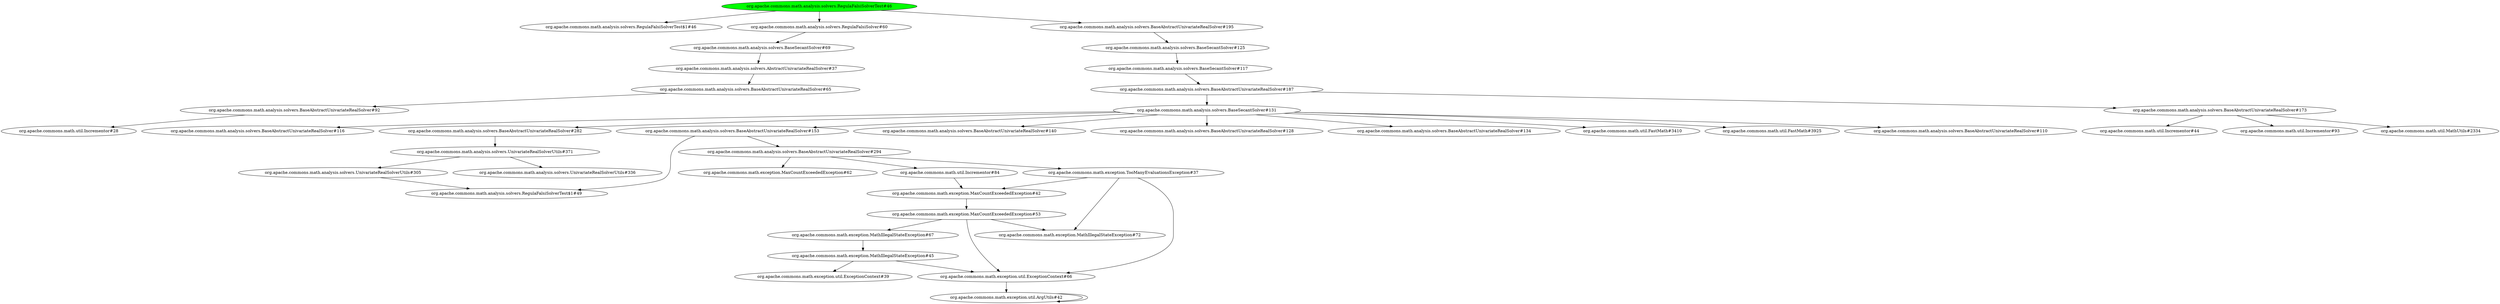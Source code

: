 digraph "cg/org.apache.commons.math.analysis.solvers.RegulaFalsiSolverTest#46"
{
	"org.apache.commons.math.analysis.solvers.RegulaFalsiSolverTest#46" [style=filled,fillcolor=green];
	"org.apache.commons.math.analysis.solvers.RegulaFalsiSolverTest#46" -> "org.apache.commons.math.analysis.solvers.RegulaFalsiSolverTest$1#46";
	"org.apache.commons.math.analysis.solvers.RegulaFalsiSolverTest#46" -> "org.apache.commons.math.analysis.solvers.RegulaFalsiSolver#60";
	"org.apache.commons.math.analysis.solvers.RegulaFalsiSolver#60" -> "org.apache.commons.math.analysis.solvers.BaseSecantSolver#69";
	"org.apache.commons.math.analysis.solvers.BaseSecantSolver#69" -> "org.apache.commons.math.analysis.solvers.AbstractUnivariateRealSolver#37";
	"org.apache.commons.math.analysis.solvers.AbstractUnivariateRealSolver#37" -> "org.apache.commons.math.analysis.solvers.BaseAbstractUnivariateRealSolver#65";
	"org.apache.commons.math.analysis.solvers.BaseAbstractUnivariateRealSolver#65" -> "org.apache.commons.math.analysis.solvers.BaseAbstractUnivariateRealSolver#92";
	"org.apache.commons.math.analysis.solvers.BaseAbstractUnivariateRealSolver#92" -> "org.apache.commons.math.util.Incrementor#28";
	"org.apache.commons.math.analysis.solvers.RegulaFalsiSolverTest#46" -> "org.apache.commons.math.analysis.solvers.BaseAbstractUnivariateRealSolver#195";
	"org.apache.commons.math.analysis.solvers.BaseAbstractUnivariateRealSolver#195" -> "org.apache.commons.math.analysis.solvers.BaseSecantSolver#125";
	"org.apache.commons.math.analysis.solvers.BaseSecantSolver#125" -> "org.apache.commons.math.analysis.solvers.BaseSecantSolver#117";
	"org.apache.commons.math.analysis.solvers.BaseSecantSolver#117" -> "org.apache.commons.math.analysis.solvers.BaseAbstractUnivariateRealSolver#187";
	"org.apache.commons.math.analysis.solvers.BaseAbstractUnivariateRealSolver#187" -> "org.apache.commons.math.analysis.solvers.BaseAbstractUnivariateRealSolver#173";
	"org.apache.commons.math.analysis.solvers.BaseAbstractUnivariateRealSolver#173" -> "org.apache.commons.math.util.MathUtils#2334";
	"org.apache.commons.math.analysis.solvers.BaseAbstractUnivariateRealSolver#173" -> "org.apache.commons.math.util.Incrementor#44";
	"org.apache.commons.math.analysis.solvers.BaseAbstractUnivariateRealSolver#173" -> "org.apache.commons.math.util.Incrementor#93";
	"org.apache.commons.math.analysis.solvers.BaseAbstractUnivariateRealSolver#187" -> "org.apache.commons.math.analysis.solvers.BaseSecantSolver#131";
	"org.apache.commons.math.analysis.solvers.BaseSecantSolver#131" -> "org.apache.commons.math.analysis.solvers.BaseAbstractUnivariateRealSolver#110";
	"org.apache.commons.math.analysis.solvers.BaseSecantSolver#131" -> "org.apache.commons.math.analysis.solvers.BaseAbstractUnivariateRealSolver#116";
	"org.apache.commons.math.analysis.solvers.BaseSecantSolver#131" -> "org.apache.commons.math.analysis.solvers.BaseAbstractUnivariateRealSolver#153";
	"org.apache.commons.math.analysis.solvers.BaseAbstractUnivariateRealSolver#153" -> "org.apache.commons.math.analysis.solvers.BaseAbstractUnivariateRealSolver#294";
	"org.apache.commons.math.analysis.solvers.BaseAbstractUnivariateRealSolver#294" -> "org.apache.commons.math.util.Incrementor#84";
	"org.apache.commons.math.analysis.solvers.BaseAbstractUnivariateRealSolver#153" -> "org.apache.commons.math.analysis.solvers.RegulaFalsiSolverTest$1#49";
	"org.apache.commons.math.analysis.solvers.BaseSecantSolver#131" -> "org.apache.commons.math.analysis.solvers.BaseAbstractUnivariateRealSolver#282";
	"org.apache.commons.math.analysis.solvers.BaseAbstractUnivariateRealSolver#282" -> "org.apache.commons.math.analysis.solvers.UnivariateRealSolverUtils#371";
	"org.apache.commons.math.analysis.solvers.UnivariateRealSolverUtils#371" -> "org.apache.commons.math.analysis.solvers.UnivariateRealSolverUtils#336";
	"org.apache.commons.math.analysis.solvers.UnivariateRealSolverUtils#371" -> "org.apache.commons.math.analysis.solvers.UnivariateRealSolverUtils#305";
	"org.apache.commons.math.analysis.solvers.UnivariateRealSolverUtils#305" -> "org.apache.commons.math.analysis.solvers.RegulaFalsiSolverTest$1#49";
	"org.apache.commons.math.analysis.solvers.BaseSecantSolver#131" -> "org.apache.commons.math.analysis.solvers.BaseAbstractUnivariateRealSolver#140";
	"org.apache.commons.math.analysis.solvers.BaseSecantSolver#131" -> "org.apache.commons.math.analysis.solvers.BaseAbstractUnivariateRealSolver#128";
	"org.apache.commons.math.analysis.solvers.BaseSecantSolver#131" -> "org.apache.commons.math.analysis.solvers.BaseAbstractUnivariateRealSolver#134";
	"org.apache.commons.math.analysis.solvers.BaseSecantSolver#131" -> "org.apache.commons.math.util.FastMath#3410";
	"org.apache.commons.math.analysis.solvers.BaseSecantSolver#131" -> "org.apache.commons.math.util.FastMath#3925";
	"org.apache.commons.math.util.Incrementor#84" -> "org.apache.commons.math.exception.MaxCountExceededException#42";
	"org.apache.commons.math.exception.MaxCountExceededException#42" -> "org.apache.commons.math.exception.MaxCountExceededException#53";
	"org.apache.commons.math.exception.MaxCountExceededException#53" -> "org.apache.commons.math.exception.MathIllegalStateException#67";
	"org.apache.commons.math.exception.MathIllegalStateException#67" -> "org.apache.commons.math.exception.MathIllegalStateException#45";
	"org.apache.commons.math.exception.MathIllegalStateException#45" -> "org.apache.commons.math.exception.util.ExceptionContext#39";
	"org.apache.commons.math.exception.MathIllegalStateException#45" -> "org.apache.commons.math.exception.util.ExceptionContext#66";
	"org.apache.commons.math.exception.util.ExceptionContext#66" -> "org.apache.commons.math.exception.util.ArgUtils#42";
	"org.apache.commons.math.exception.MaxCountExceededException#53" -> "org.apache.commons.math.exception.MathIllegalStateException#72";
	"org.apache.commons.math.exception.MaxCountExceededException#53" -> "org.apache.commons.math.exception.util.ExceptionContext#66";
	"org.apache.commons.math.exception.util.ArgUtils#42" -> "org.apache.commons.math.exception.util.ArgUtils#42";
	"org.apache.commons.math.analysis.solvers.BaseAbstractUnivariateRealSolver#294" -> "org.apache.commons.math.exception.MaxCountExceededException#62";
	"org.apache.commons.math.analysis.solvers.BaseAbstractUnivariateRealSolver#294" -> "org.apache.commons.math.exception.TooManyEvaluationsException#37";
	"org.apache.commons.math.exception.TooManyEvaluationsException#37" -> "org.apache.commons.math.exception.MaxCountExceededException#42";
	"org.apache.commons.math.exception.TooManyEvaluationsException#37" -> "org.apache.commons.math.exception.MathIllegalStateException#72";
	"org.apache.commons.math.exception.TooManyEvaluationsException#37" -> "org.apache.commons.math.exception.util.ExceptionContext#66";
}
